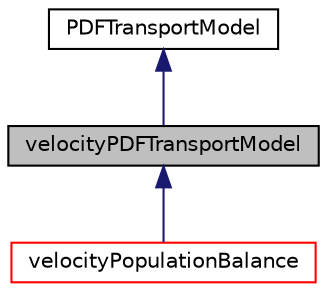 digraph "velocityPDFTransportModel"
{
  bgcolor="transparent";
  edge [fontname="Helvetica",fontsize="10",labelfontname="Helvetica",labelfontsize="10"];
  node [fontname="Helvetica",fontsize="10",shape=record];
  Node0 [label="velocityPDFTransportModel",height=0.2,width=0.4,color="black", fillcolor="grey75", style="filled", fontcolor="black"];
  Node1 -> Node0 [dir="back",color="midnightblue",fontsize="10",style="solid",fontname="Helvetica"];
  Node1 [label="PDFTransportModel",height=0.2,width=0.4,color="black",URL="$a02056.html",tooltip="Abstract class for the run-time selection of the PDF transport model. "];
  Node0 -> Node2 [dir="back",color="midnightblue",fontsize="10",style="solid",fontname="Helvetica"];
  Node2 [label="velocityPopulationBalance",height=0.2,width=0.4,color="red",URL="$a02228.html"];
}
